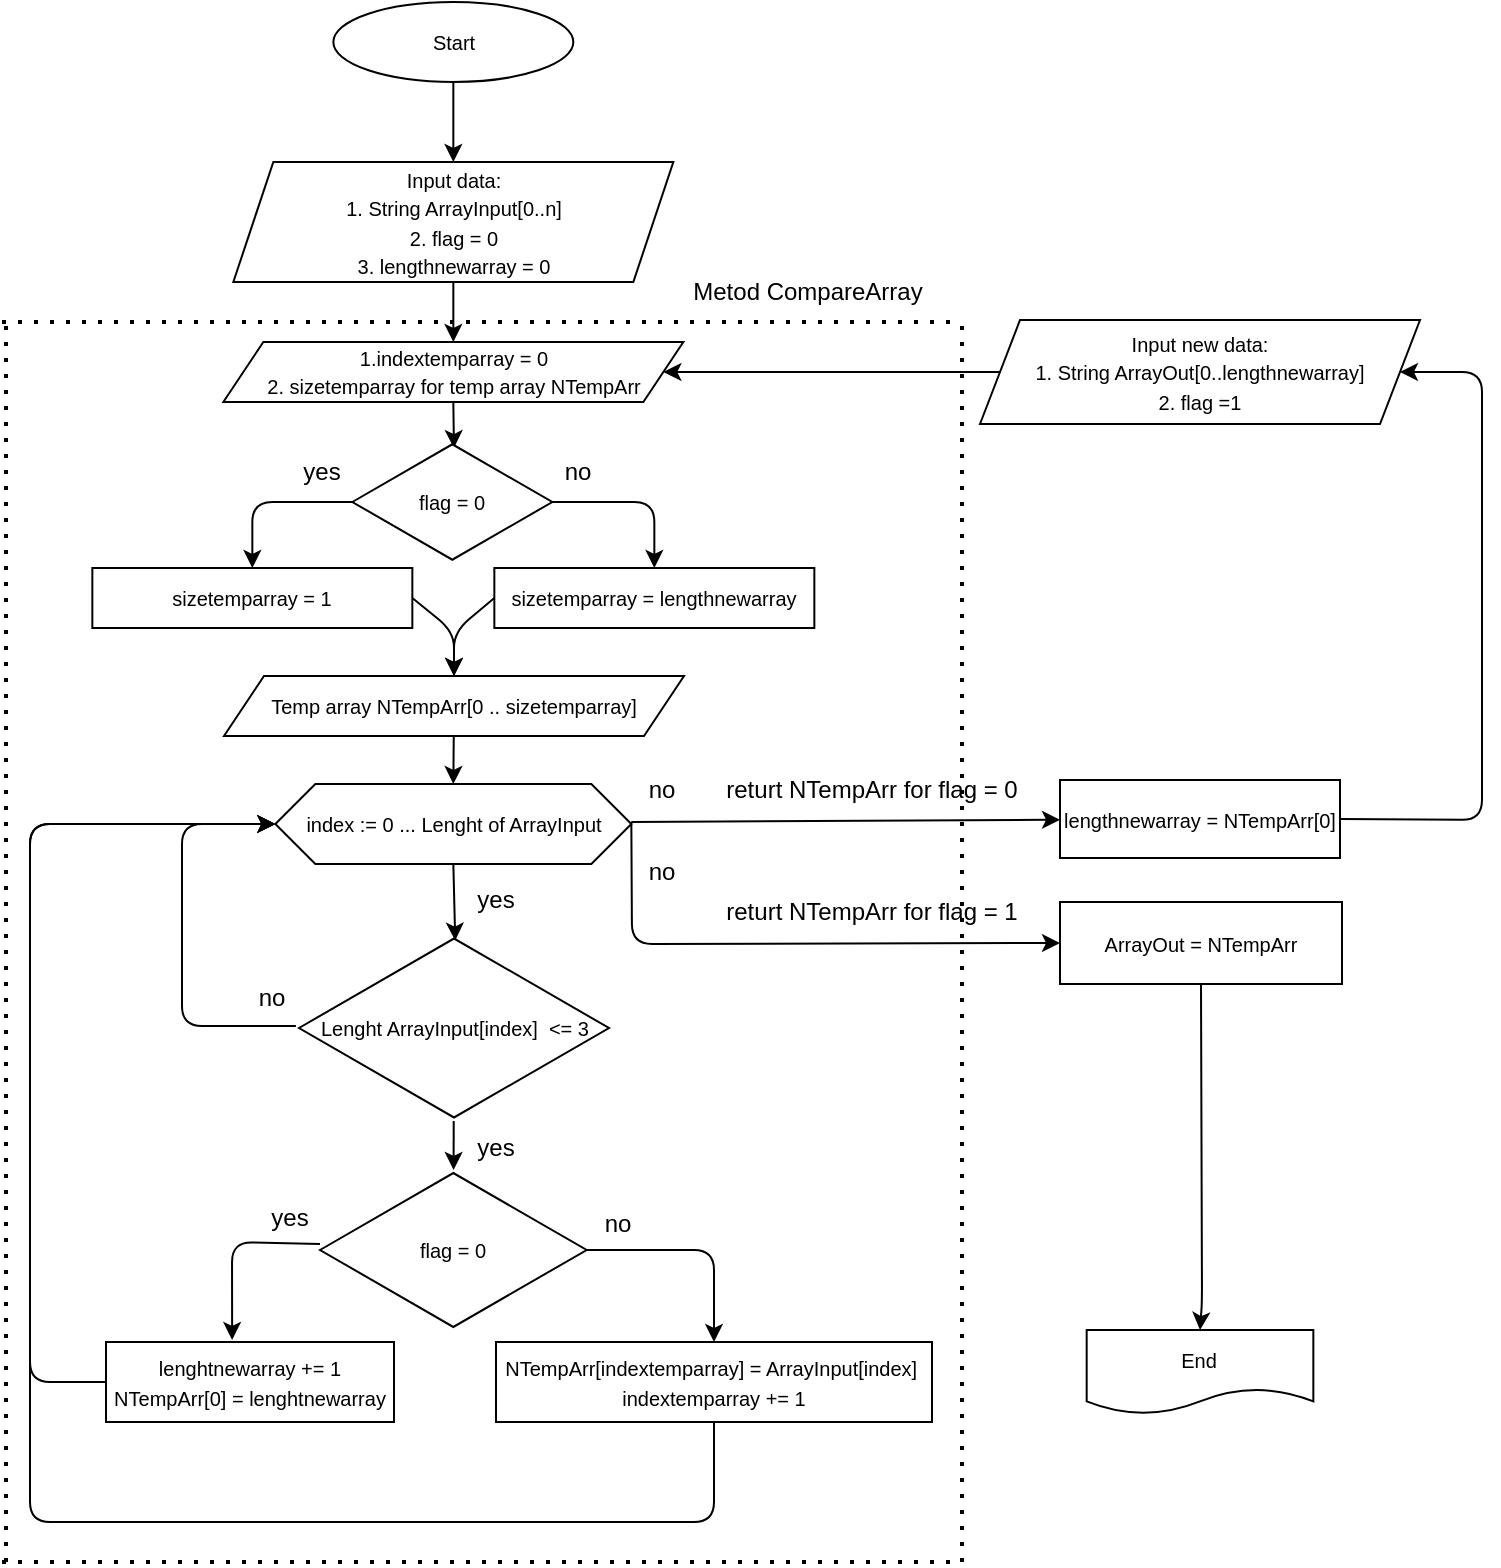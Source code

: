 <mxfile>
    <diagram id="y6qpPgVnYHczFaYz9nbh" name="Страница 1">
        <mxGraphModel dx="654" dy="364" grid="1" gridSize="10" guides="1" tooltips="1" connect="1" arrows="1" fold="1" page="1" pageScale="1" pageWidth="827" pageHeight="1169" math="0" shadow="0">
            <root>
                <mxCell id="0"/>
                <mxCell id="1" parent="0"/>
                <mxCell id="8" style="edgeStyle=none;html=1;exitX=0.5;exitY=1;exitDx=0;exitDy=0;entryX=0.5;entryY=0;entryDx=0;entryDy=0;" parent="1" source="2" target="6" edge="1">
                    <mxGeometry relative="1" as="geometry"/>
                </mxCell>
                <mxCell id="2" value="&lt;font style=&quot;font-size: 10px&quot;&gt;Start&lt;/font&gt;" style="ellipse;whiteSpace=wrap;html=1;" parent="1" vertex="1">
                    <mxGeometry x="205.67" y="40" width="120" height="40" as="geometry"/>
                </mxCell>
                <mxCell id="75" style="edgeStyle=none;html=1;exitX=0.5;exitY=1;exitDx=0;exitDy=0;entryX=0.5;entryY=0;entryDx=0;entryDy=0;" parent="1" source="6" target="82" edge="1">
                    <mxGeometry relative="1" as="geometry"/>
                </mxCell>
                <mxCell id="6" value="&lt;font style=&quot;font-size: 10px&quot;&gt;&lt;span&gt;Input data:&lt;/span&gt;&lt;br&gt;&lt;span&gt;1. String ArrayInput[0..n]&lt;br&gt;2. flag = 0&lt;br&gt;3. l&lt;/span&gt;engthnewarray = 0&lt;/font&gt;&lt;span&gt;&lt;br&gt;&lt;/span&gt;" style="shape=parallelogram;perimeter=parallelogramPerimeter;whiteSpace=wrap;html=1;fixedSize=1;" parent="1" vertex="1">
                    <mxGeometry x="155.67" y="120" width="220" height="60" as="geometry"/>
                </mxCell>
                <mxCell id="16" style="edgeStyle=none;html=1;exitX=0.5;exitY=1;exitDx=0;exitDy=0;entryX=0.504;entryY=0.03;entryDx=0;entryDy=0;entryPerimeter=0;" parent="1" source="14" target="15" edge="1">
                    <mxGeometry relative="1" as="geometry"/>
                </mxCell>
                <mxCell id="14" value="&lt;span&gt;&lt;font style=&quot;font-size: 10px&quot;&gt;index := 0 ... Lenght of ArrayInput&lt;/font&gt;&lt;/span&gt;" style="shape=hexagon;perimeter=hexagonPerimeter2;whiteSpace=wrap;html=1;fixedSize=1;" parent="1" vertex="1">
                    <mxGeometry x="176.67" y="431" width="178" height="40" as="geometry"/>
                </mxCell>
                <mxCell id="57" value="" style="edgeStyle=none;html=1;fontSize=10;" parent="1" source="15" target="56" edge="1">
                    <mxGeometry relative="1" as="geometry"/>
                </mxCell>
                <mxCell id="70" style="edgeStyle=none;html=1;entryX=0;entryY=0.5;entryDx=0;entryDy=0;exitX=-0.01;exitY=0.489;exitDx=0;exitDy=0;exitPerimeter=0;" parent="1" source="15" target="14" edge="1">
                    <mxGeometry relative="1" as="geometry">
                        <Array as="points">
                            <mxPoint x="130" y="552"/>
                            <mxPoint x="130" y="451"/>
                        </Array>
                    </mxGeometry>
                </mxCell>
                <mxCell id="15" value="&lt;font style=&quot;font-size: 10px&quot;&gt;Lenght ArrayInput[index]&amp;nbsp; &amp;lt;= 3&lt;/font&gt;" style="html=1;whiteSpace=wrap;aspect=fixed;shape=isoRectangle;" parent="1" vertex="1">
                    <mxGeometry x="188.5" y="506.5" width="155" height="93" as="geometry"/>
                </mxCell>
                <mxCell id="18" value="yes" style="text;html=1;strokeColor=none;fillColor=none;align=center;verticalAlign=middle;whiteSpace=wrap;rounded=0;" parent="1" vertex="1">
                    <mxGeometry x="272" y="474" width="30" height="30" as="geometry"/>
                </mxCell>
                <mxCell id="71" style="edgeStyle=none;html=1;entryX=0;entryY=0.5;entryDx=0;entryDy=0;" parent="1" source="19" target="14" edge="1">
                    <mxGeometry relative="1" as="geometry">
                        <Array as="points">
                            <mxPoint x="54" y="730"/>
                            <mxPoint x="54" y="451"/>
                        </Array>
                    </mxGeometry>
                </mxCell>
                <mxCell id="19" value="&lt;font style=&quot;font-size: 10px&quot;&gt;lenghtnewarray += 1&lt;br&gt;&lt;/font&gt;&lt;font style=&quot;font-size: 10px&quot;&gt;&lt;font&gt;NTempArr&lt;/font&gt;&lt;span&gt;[0]&lt;/span&gt;&lt;/font&gt;&lt;span style=&quot;font-size: 10px&quot;&gt; = lenghtnewarray&lt;/span&gt;" style="rounded=0;whiteSpace=wrap;html=1;" parent="1" vertex="1">
                    <mxGeometry x="92" y="710" width="144" height="40" as="geometry"/>
                </mxCell>
                <mxCell id="21" value="yes" style="text;html=1;strokeColor=none;fillColor=none;align=center;verticalAlign=middle;whiteSpace=wrap;rounded=0;" parent="1" vertex="1">
                    <mxGeometry x="272" y="598" width="30" height="30" as="geometry"/>
                </mxCell>
                <mxCell id="26" value="no" style="text;html=1;strokeColor=none;fillColor=none;align=center;verticalAlign=middle;whiteSpace=wrap;rounded=0;" parent="1" vertex="1">
                    <mxGeometry x="160" y="523" width="30" height="30" as="geometry"/>
                </mxCell>
                <mxCell id="84" value="" style="edgeStyle=none;html=1;fontSize=10;entryX=1;entryY=0.5;entryDx=0;entryDy=0;" parent="1" source="37" target="82" edge="1">
                    <mxGeometry relative="1" as="geometry"/>
                </mxCell>
                <mxCell id="37" value="&lt;font style=&quot;font-size: 10px&quot;&gt;&lt;span&gt;Input new data:&lt;/span&gt;&lt;br&gt;&lt;span&gt;1. String ArrayOut[0..lengthnewarray]&lt;br&gt;2. flag =1&lt;/span&gt;&lt;/font&gt;&lt;span&gt;&lt;br&gt;&lt;/span&gt;" style="shape=parallelogram;perimeter=parallelogramPerimeter;whiteSpace=wrap;html=1;fixedSize=1;" parent="1" vertex="1">
                    <mxGeometry x="529" y="199" width="220" height="52" as="geometry"/>
                </mxCell>
                <mxCell id="86" style="edgeStyle=none;html=1;exitX=0;exitY=1;exitDx=0;exitDy=0;fontSize=10;" parent="1" target="85" edge="1">
                    <mxGeometry relative="1" as="geometry">
                        <mxPoint x="354.67" y="450" as="sourcePoint"/>
                    </mxGeometry>
                </mxCell>
                <mxCell id="91" style="edgeStyle=none;html=1;exitX=0;exitY=1;exitDx=0;exitDy=0;entryX=0;entryY=0.5;entryDx=0;entryDy=0;fontSize=10;" parent="1" target="89" edge="1">
                    <mxGeometry relative="1" as="geometry">
                        <Array as="points">
                            <mxPoint x="355" y="511"/>
                        </Array>
                        <mxPoint x="354.67" y="450" as="sourcePoint"/>
                    </mxGeometry>
                </mxCell>
                <mxCell id="39" value="no" style="text;html=1;strokeColor=none;fillColor=none;align=center;verticalAlign=middle;whiteSpace=wrap;rounded=0;" parent="1" vertex="1">
                    <mxGeometry x="354.67" y="419" width="30" height="30" as="geometry"/>
                </mxCell>
                <mxCell id="54" value="End" style="shape=document;whiteSpace=wrap;html=1;boundedLbl=1;fontSize=10;" parent="1" vertex="1">
                    <mxGeometry x="582.34" y="704" width="113.33" height="42" as="geometry"/>
                </mxCell>
                <mxCell id="59" style="edgeStyle=none;html=1;entryX=0.5;entryY=0;entryDx=0;entryDy=0;fontSize=10;" parent="1" source="56" target="58" edge="1">
                    <mxGeometry relative="1" as="geometry">
                        <Array as="points">
                            <mxPoint x="396" y="664"/>
                        </Array>
                    </mxGeometry>
                </mxCell>
                <mxCell id="61" style="edgeStyle=none;html=1;entryX=0.438;entryY=-0.025;entryDx=0;entryDy=0;entryPerimeter=0;fontSize=10;exitX=0;exitY=0.463;exitDx=0;exitDy=0;exitPerimeter=0;" parent="1" source="56" target="19" edge="1">
                    <mxGeometry relative="1" as="geometry">
                        <Array as="points">
                            <mxPoint x="155" y="660"/>
                        </Array>
                    </mxGeometry>
                </mxCell>
                <mxCell id="56" value="&lt;font style=&quot;font-size: 10px&quot;&gt;flag = 0&lt;/font&gt;" style="html=1;whiteSpace=wrap;aspect=fixed;shape=isoRectangle;" parent="1" vertex="1">
                    <mxGeometry x="199" y="624" width="133.34" height="80" as="geometry"/>
                </mxCell>
                <mxCell id="72" style="edgeStyle=none;html=1;entryX=0;entryY=0.5;entryDx=0;entryDy=0;exitX=0.5;exitY=1;exitDx=0;exitDy=0;" parent="1" source="58" target="14" edge="1">
                    <mxGeometry relative="1" as="geometry">
                        <mxPoint x="164" y="938" as="sourcePoint"/>
                        <Array as="points">
                            <mxPoint x="396" y="800"/>
                            <mxPoint x="54" y="800"/>
                            <mxPoint x="54" y="451"/>
                        </Array>
                    </mxGeometry>
                </mxCell>
                <mxCell id="58" value="&lt;font style=&quot;font-size: 10px&quot;&gt;NTempArr[indextemparray] = ArrayInput[index]&amp;nbsp;&lt;br&gt;indextemparray += 1&lt;/font&gt;" style="rounded=0;whiteSpace=wrap;html=1;" parent="1" vertex="1">
                    <mxGeometry x="287" y="710" width="218" height="40" as="geometry"/>
                </mxCell>
                <mxCell id="60" value="no" style="text;html=1;strokeColor=none;fillColor=none;align=center;verticalAlign=middle;whiteSpace=wrap;rounded=0;" parent="1" vertex="1">
                    <mxGeometry x="333" y="636" width="30" height="30" as="geometry"/>
                </mxCell>
                <mxCell id="62" value="yes" style="text;html=1;strokeColor=none;fillColor=none;align=center;verticalAlign=middle;whiteSpace=wrap;rounded=0;" parent="1" vertex="1">
                    <mxGeometry x="169" y="633" width="30" height="30" as="geometry"/>
                </mxCell>
                <mxCell id="67" style="edgeStyle=none;html=1;entryX=0.5;entryY=0;entryDx=0;entryDy=0;fontSize=10;exitX=0.5;exitY=1;exitDx=0;exitDy=0;" parent="1" source="89" target="54" edge="1">
                    <mxGeometry relative="1" as="geometry">
                        <Array as="points">
                            <mxPoint x="640" y="690"/>
                        </Array>
                        <mxPoint x="667.245" y="530" as="sourcePoint"/>
                    </mxGeometry>
                </mxCell>
                <mxCell id="76" value="" style="endArrow=none;dashed=1;html=1;dashPattern=1 3;strokeWidth=2;" parent="1" edge="1">
                    <mxGeometry width="50" height="50" relative="1" as="geometry">
                        <mxPoint x="520" y="820" as="sourcePoint"/>
                        <mxPoint x="520" y="200" as="targetPoint"/>
                    </mxGeometry>
                </mxCell>
                <mxCell id="77" value="" style="endArrow=none;dashed=1;html=1;dashPattern=1 3;strokeWidth=2;" parent="1" edge="1">
                    <mxGeometry width="50" height="50" relative="1" as="geometry">
                        <mxPoint x="40" y="200" as="sourcePoint"/>
                        <mxPoint x="520" y="200" as="targetPoint"/>
                    </mxGeometry>
                </mxCell>
                <mxCell id="79" value="" style="endArrow=none;dashed=1;html=1;dashPattern=1 3;strokeWidth=2;" parent="1" edge="1">
                    <mxGeometry width="50" height="50" relative="1" as="geometry">
                        <mxPoint x="42" y="820" as="sourcePoint"/>
                        <mxPoint x="42" y="200" as="targetPoint"/>
                    </mxGeometry>
                </mxCell>
                <mxCell id="80" value="" style="endArrow=none;dashed=1;html=1;dashPattern=1 3;strokeWidth=2;" parent="1" edge="1">
                    <mxGeometry width="50" height="50" relative="1" as="geometry">
                        <mxPoint x="40" y="820" as="sourcePoint"/>
                        <mxPoint x="520" y="820" as="targetPoint"/>
                    </mxGeometry>
                </mxCell>
                <mxCell id="81" value="Metod&amp;nbsp;CompareArray" style="text;html=1;strokeColor=none;fillColor=none;align=center;verticalAlign=middle;whiteSpace=wrap;rounded=0;" parent="1" vertex="1">
                    <mxGeometry x="375.67" y="170" width="134.33" height="30" as="geometry"/>
                </mxCell>
                <mxCell id="107" style="edgeStyle=none;html=1;exitX=0.5;exitY=1;exitDx=0;exitDy=0;entryX=0.508;entryY=0.05;entryDx=0;entryDy=0;entryPerimeter=0;fontSize=10;" parent="1" source="82" target="94" edge="1">
                    <mxGeometry relative="1" as="geometry"/>
                </mxCell>
                <mxCell id="82" value="&lt;font style=&quot;font-size: 10px&quot;&gt;1.indextemparray = 0&lt;br&gt;2. sizetemparray for temp array NTempArr&lt;/font&gt;&lt;span style=&quot;color: rgb(114 , 133 , 183) ; background-color: rgb(0 , 36 , 81) ; font-family: &amp;#34;menlo&amp;#34; , &amp;#34;monaco&amp;#34; , &amp;#34;courier new&amp;#34; , monospace&quot;&gt;&lt;br&gt;&lt;/span&gt;" style="shape=parallelogram;perimeter=parallelogramPerimeter;whiteSpace=wrap;html=1;fixedSize=1;" parent="1" vertex="1">
                    <mxGeometry x="150.67" y="210" width="230" height="30" as="geometry"/>
                </mxCell>
                <mxCell id="102" style="edgeStyle=none;html=1;entryX=1;entryY=0.5;entryDx=0;entryDy=0;fontSize=10;exitX=1;exitY=0.5;exitDx=0;exitDy=0;" parent="1" source="85" target="37" edge="1">
                    <mxGeometry relative="1" as="geometry">
                        <Array as="points">
                            <mxPoint x="780" y="449"/>
                            <mxPoint x="780" y="225"/>
                        </Array>
                    </mxGeometry>
                </mxCell>
                <mxCell id="85" value="&lt;span&gt;l&lt;/span&gt;&lt;span&gt;engthnewarray = NTempArr[0]&lt;/span&gt;" style="rounded=0;whiteSpace=wrap;html=1;fontSize=10;" parent="1" vertex="1">
                    <mxGeometry x="569" y="429" width="140" height="39" as="geometry"/>
                </mxCell>
                <mxCell id="87" value="&lt;font style=&quot;font-size: 12px&quot;&gt;returt NTempArr for flag = 0&lt;/font&gt;" style="text;html=1;strokeColor=none;fillColor=none;align=center;verticalAlign=middle;whiteSpace=wrap;rounded=0;fontSize=10;" parent="1" vertex="1">
                    <mxGeometry x="400" y="419" width="150" height="30" as="geometry"/>
                </mxCell>
                <mxCell id="89" value="&lt;font style=&quot;font-size: 10px&quot;&gt;ArrayOut = NTempArr&lt;/font&gt;" style="rounded=0;whiteSpace=wrap;html=1;fontSize=12;" parent="1" vertex="1">
                    <mxGeometry x="569" y="490" width="141" height="41" as="geometry"/>
                </mxCell>
                <mxCell id="92" value="&lt;font style=&quot;font-size: 12px&quot;&gt;returt NTempArr for flag = 1&lt;/font&gt;" style="text;html=1;strokeColor=none;fillColor=none;align=center;verticalAlign=middle;whiteSpace=wrap;rounded=0;fontSize=10;" parent="1" vertex="1">
                    <mxGeometry x="400" y="480" width="150" height="30" as="geometry"/>
                </mxCell>
                <mxCell id="93" value="no" style="text;html=1;strokeColor=none;fillColor=none;align=center;verticalAlign=middle;whiteSpace=wrap;rounded=0;" parent="1" vertex="1">
                    <mxGeometry x="354.67" y="460" width="30" height="30" as="geometry"/>
                </mxCell>
                <mxCell id="97" style="edgeStyle=none;html=1;entryX=0.5;entryY=0;entryDx=0;entryDy=0;fontSize=10;" parent="1" source="94" target="95" edge="1">
                    <mxGeometry relative="1" as="geometry">
                        <Array as="points">
                            <mxPoint x="165.17" y="290"/>
                        </Array>
                    </mxGeometry>
                </mxCell>
                <mxCell id="98" style="edgeStyle=none;html=1;entryX=0.5;entryY=0;entryDx=0;entryDy=0;fontSize=10;" parent="1" source="94" target="96" edge="1">
                    <mxGeometry relative="1" as="geometry">
                        <Array as="points">
                            <mxPoint x="366.17" y="290"/>
                        </Array>
                    </mxGeometry>
                </mxCell>
                <mxCell id="94" value="&lt;span style=&quot;font-size: 10px&quot;&gt;flag = 0&lt;/span&gt;" style="html=1;whiteSpace=wrap;aspect=fixed;shape=isoRectangle;" parent="1" vertex="1">
                    <mxGeometry x="215.17" y="260" width="100" height="60" as="geometry"/>
                </mxCell>
                <mxCell id="109" style="edgeStyle=none;html=1;exitX=1;exitY=0.5;exitDx=0;exitDy=0;entryX=0.5;entryY=0;entryDx=0;entryDy=0;fontSize=10;" parent="1" source="95" target="105" edge="1">
                    <mxGeometry relative="1" as="geometry">
                        <Array as="points">
                            <mxPoint x="266" y="355"/>
                        </Array>
                    </mxGeometry>
                </mxCell>
                <mxCell id="95" value="&lt;font style=&quot;font-size: 10px&quot;&gt;sizetemparray = 1&lt;/font&gt;" style="rounded=0;whiteSpace=wrap;html=1;" parent="1" vertex="1">
                    <mxGeometry x="85.17" y="323" width="160" height="30" as="geometry"/>
                </mxCell>
                <mxCell id="108" style="edgeStyle=none;html=1;exitX=0;exitY=0.5;exitDx=0;exitDy=0;entryX=0.5;entryY=0;entryDx=0;entryDy=0;fontSize=10;" parent="1" source="96" target="105" edge="1">
                    <mxGeometry relative="1" as="geometry">
                        <Array as="points">
                            <mxPoint x="266" y="355"/>
                        </Array>
                    </mxGeometry>
                </mxCell>
                <mxCell id="96" value="&lt;font style=&quot;font-size: 10px&quot;&gt;sizetemparray =&amp;nbsp;lengthnewarray&lt;/font&gt;" style="rounded=0;whiteSpace=wrap;html=1;" parent="1" vertex="1">
                    <mxGeometry x="286.17" y="323" width="160" height="30" as="geometry"/>
                </mxCell>
                <mxCell id="103" value="yes" style="text;html=1;strokeColor=none;fillColor=none;align=center;verticalAlign=middle;whiteSpace=wrap;rounded=0;" parent="1" vertex="1">
                    <mxGeometry x="185.17" y="260" width="30" height="30" as="geometry"/>
                </mxCell>
                <mxCell id="104" value="no" style="text;html=1;strokeColor=none;fillColor=none;align=center;verticalAlign=middle;whiteSpace=wrap;rounded=0;" parent="1" vertex="1">
                    <mxGeometry x="313.17" y="260" width="30" height="30" as="geometry"/>
                </mxCell>
                <mxCell id="106" value="" style="edgeStyle=none;html=1;fontSize=10;entryX=0.5;entryY=0;entryDx=0;entryDy=0;" parent="1" source="105" target="14" edge="1">
                    <mxGeometry relative="1" as="geometry"/>
                </mxCell>
                <mxCell id="105" value="&lt;font style=&quot;font-size: 10px&quot;&gt;Temp array NTempArr[0 .. sizetemparray]&lt;br&gt;&lt;/font&gt;" style="shape=parallelogram;perimeter=parallelogramPerimeter;whiteSpace=wrap;html=1;fixedSize=1;" parent="1" vertex="1">
                    <mxGeometry x="151" y="377" width="230" height="30" as="geometry"/>
                </mxCell>
            </root>
        </mxGraphModel>
    </diagram>
</mxfile>